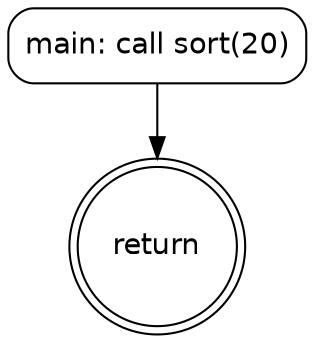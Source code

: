 digraph main_CFG {
    node [shape=box, style=rounded, fontname="Helvetica"];
    N1 [label="main: call sort(20)"];
    N2 [label="return", shape=doublecircle];
    N1 -> N2;
}